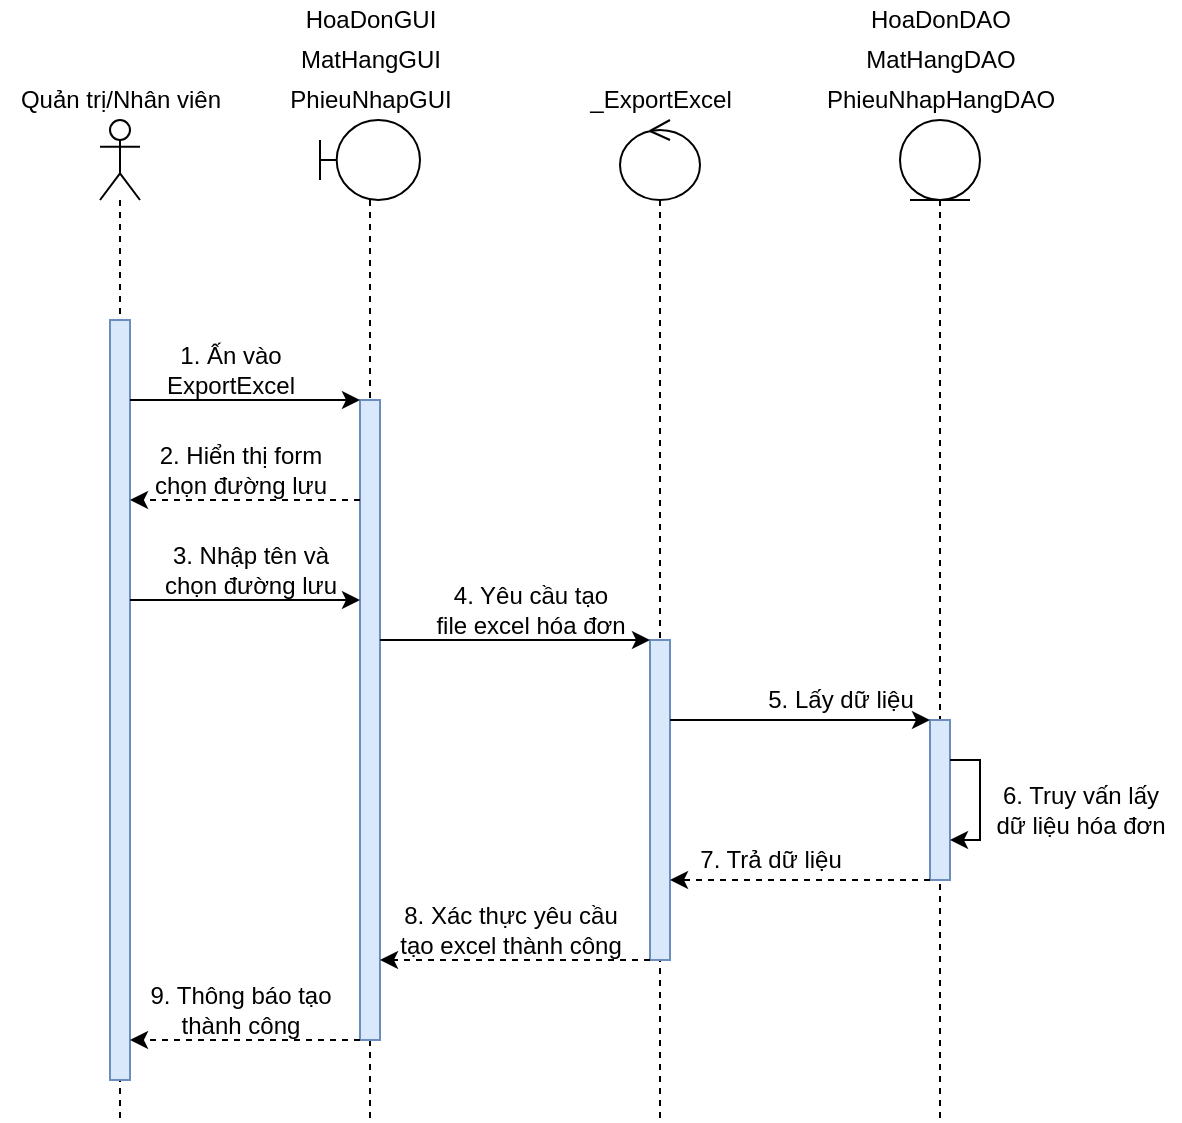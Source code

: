 <mxfile version="16.5.1" type="device"><diagram id="u0hKsZXPfIuquh2E1AJ1" name="Page-1"><mxGraphModel dx="1237" dy="785" grid="1" gridSize="10" guides="1" tooltips="1" connect="1" arrows="1" fold="1" page="1" pageScale="1" pageWidth="850" pageHeight="1100" math="0" shadow="0"><root><mxCell id="0"/><mxCell id="1" parent="0"/><mxCell id="A-lhP_jX5dhsgdvvIa4i-1" value="" style="shape=umlLifeline;participant=umlActor;perimeter=lifelinePerimeter;whiteSpace=wrap;html=1;container=1;collapsible=0;recursiveResize=0;verticalAlign=top;spacingTop=36;outlineConnect=0;" parent="1" vertex="1"><mxGeometry x="190" y="330" width="20" height="500" as="geometry"/></mxCell><mxCell id="tQYRlzlydTpwlosbE_eG-2" value="" style="html=1;points=[];perimeter=orthogonalPerimeter;fillColor=#dae8fc;strokeColor=#6c8ebf;" vertex="1" parent="A-lhP_jX5dhsgdvvIa4i-1"><mxGeometry x="5" y="100" width="10" height="380" as="geometry"/></mxCell><mxCell id="A-lhP_jX5dhsgdvvIa4i-2" value="" style="shape=umlLifeline;participant=umlBoundary;perimeter=lifelinePerimeter;whiteSpace=wrap;html=1;container=1;collapsible=0;recursiveResize=0;verticalAlign=top;spacingTop=36;outlineConnect=0;" parent="1" vertex="1"><mxGeometry x="300" y="330" width="50" height="500" as="geometry"/></mxCell><mxCell id="tQYRlzlydTpwlosbE_eG-3" value="" style="html=1;points=[];perimeter=orthogonalPerimeter;fillColor=#dae8fc;strokeColor=#6c8ebf;" vertex="1" parent="A-lhP_jX5dhsgdvvIa4i-2"><mxGeometry x="20" y="140" width="10" height="320" as="geometry"/></mxCell><mxCell id="A-lhP_jX5dhsgdvvIa4i-5" value="" style="shape=umlLifeline;participant=umlEntity;perimeter=lifelinePerimeter;whiteSpace=wrap;html=1;container=1;collapsible=0;recursiveResize=0;verticalAlign=top;spacingTop=36;outlineConnect=0;" parent="1" vertex="1"><mxGeometry x="590" y="330" width="40" height="500" as="geometry"/></mxCell><mxCell id="tQYRlzlydTpwlosbE_eG-9" value="" style="html=1;points=[];perimeter=orthogonalPerimeter;fillColor=#dae8fc;strokeColor=#6c8ebf;" vertex="1" parent="A-lhP_jX5dhsgdvvIa4i-5"><mxGeometry x="15" y="300" width="10" height="80" as="geometry"/></mxCell><mxCell id="tQYRlzlydTpwlosbE_eG-24" style="edgeStyle=orthogonalEdgeStyle;rounded=0;orthogonalLoop=1;jettySize=auto;html=1;" edge="1" parent="A-lhP_jX5dhsgdvvIa4i-5" source="tQYRlzlydTpwlosbE_eG-9" target="tQYRlzlydTpwlosbE_eG-9"><mxGeometry relative="1" as="geometry"><Array as="points"><mxPoint x="40" y="320"/></Array></mxGeometry></mxCell><mxCell id="A-lhP_jX5dhsgdvvIa4i-6" value="" style="shape=umlLifeline;participant=umlControl;perimeter=lifelinePerimeter;whiteSpace=wrap;html=1;container=1;collapsible=0;recursiveResize=0;verticalAlign=top;spacingTop=36;outlineConnect=0;" parent="1" vertex="1"><mxGeometry x="450" y="330" width="40" height="500" as="geometry"/></mxCell><mxCell id="tQYRlzlydTpwlosbE_eG-6" value="" style="html=1;points=[];perimeter=orthogonalPerimeter;fillColor=#dae8fc;strokeColor=#6c8ebf;" vertex="1" parent="A-lhP_jX5dhsgdvvIa4i-6"><mxGeometry x="15" y="260" width="10" height="160" as="geometry"/></mxCell><mxCell id="A-lhP_jX5dhsgdvvIa4i-9" value="Quản trị/Nhân viên" style="text;html=1;align=center;verticalAlign=middle;resizable=0;points=[];autosize=1;strokeColor=none;fillColor=none;" parent="1" vertex="1"><mxGeometry x="140" y="310" width="120" height="20" as="geometry"/></mxCell><mxCell id="A-lhP_jX5dhsgdvvIa4i-12" value="HoaDonGUI" style="text;html=1;align=center;verticalAlign=middle;resizable=0;points=[];autosize=1;strokeColor=none;fillColor=none;" parent="1" vertex="1"><mxGeometry x="285" y="270" width="80" height="20" as="geometry"/></mxCell><mxCell id="A-lhP_jX5dhsgdvvIa4i-13" value="MatHangGUI" style="text;html=1;align=center;verticalAlign=middle;resizable=0;points=[];autosize=1;strokeColor=none;fillColor=none;" parent="1" vertex="1"><mxGeometry x="280" y="290" width="90" height="20" as="geometry"/></mxCell><mxCell id="A-lhP_jX5dhsgdvvIa4i-14" value="PhieuNhapGUI" style="text;html=1;align=center;verticalAlign=middle;resizable=0;points=[];autosize=1;strokeColor=none;fillColor=none;" parent="1" vertex="1"><mxGeometry x="275" y="310" width="100" height="20" as="geometry"/></mxCell><mxCell id="A-lhP_jX5dhsgdvvIa4i-15" value="_ExportExcel" style="text;html=1;align=center;verticalAlign=middle;resizable=0;points=[];autosize=1;strokeColor=none;fillColor=none;" parent="1" vertex="1"><mxGeometry x="425" y="310" width="90" height="20" as="geometry"/></mxCell><mxCell id="A-lhP_jX5dhsgdvvIa4i-16" value="HoaDonDAO" style="text;html=1;align=center;verticalAlign=middle;resizable=0;points=[];autosize=1;strokeColor=none;fillColor=none;" parent="1" vertex="1"><mxGeometry x="565" y="270" width="90" height="20" as="geometry"/></mxCell><mxCell id="A-lhP_jX5dhsgdvvIa4i-17" value="MatHangDAO" style="text;html=1;align=center;verticalAlign=middle;resizable=0;points=[];autosize=1;strokeColor=none;fillColor=none;" parent="1" vertex="1"><mxGeometry x="565" y="290" width="90" height="20" as="geometry"/></mxCell><mxCell id="A-lhP_jX5dhsgdvvIa4i-18" value="PhieuNhapHangDAO" style="text;html=1;align=center;verticalAlign=middle;resizable=0;points=[];autosize=1;strokeColor=none;fillColor=none;" parent="1" vertex="1"><mxGeometry x="545" y="310" width="130" height="20" as="geometry"/></mxCell><mxCell id="tQYRlzlydTpwlosbE_eG-4" style="edgeStyle=orthogonalEdgeStyle;rounded=0;orthogonalLoop=1;jettySize=auto;html=1;" edge="1" parent="1" source="tQYRlzlydTpwlosbE_eG-2" target="tQYRlzlydTpwlosbE_eG-3"><mxGeometry relative="1" as="geometry"><Array as="points"><mxPoint x="260" y="470"/><mxPoint x="260" y="470"/></Array></mxGeometry></mxCell><mxCell id="tQYRlzlydTpwlosbE_eG-5" value="1. Ấn vào &lt;br&gt;ExportExcel" style="text;html=1;align=center;verticalAlign=middle;resizable=0;points=[];autosize=1;strokeColor=none;fillColor=none;" vertex="1" parent="1"><mxGeometry x="215" y="440" width="80" height="30" as="geometry"/></mxCell><mxCell id="tQYRlzlydTpwlosbE_eG-7" style="edgeStyle=orthogonalEdgeStyle;rounded=0;orthogonalLoop=1;jettySize=auto;html=1;" edge="1" parent="1" source="tQYRlzlydTpwlosbE_eG-3" target="tQYRlzlydTpwlosbE_eG-6"><mxGeometry relative="1" as="geometry"><Array as="points"><mxPoint x="400" y="590"/><mxPoint x="400" y="590"/></Array></mxGeometry></mxCell><mxCell id="tQYRlzlydTpwlosbE_eG-8" value="4. Yêu cầu tạo&lt;br&gt;file excel hóa đơn" style="text;html=1;align=center;verticalAlign=middle;resizable=0;points=[];autosize=1;strokeColor=none;fillColor=none;" vertex="1" parent="1"><mxGeometry x="350" y="560" width="110" height="30" as="geometry"/></mxCell><mxCell id="tQYRlzlydTpwlosbE_eG-11" value="6. Truy vấn lấy&lt;br&gt;dữ liệu hóa đơn" style="text;html=1;align=center;verticalAlign=middle;resizable=0;points=[];autosize=1;strokeColor=none;fillColor=none;" vertex="1" parent="1"><mxGeometry x="630" y="660" width="100" height="30" as="geometry"/></mxCell><mxCell id="tQYRlzlydTpwlosbE_eG-12" style="edgeStyle=orthogonalEdgeStyle;rounded=0;orthogonalLoop=1;jettySize=auto;html=1;" edge="1" parent="1" source="tQYRlzlydTpwlosbE_eG-6" target="tQYRlzlydTpwlosbE_eG-9"><mxGeometry relative="1" as="geometry"><Array as="points"><mxPoint x="530" y="630"/><mxPoint x="530" y="630"/></Array></mxGeometry></mxCell><mxCell id="tQYRlzlydTpwlosbE_eG-13" value="5. Lấy dữ liệu" style="text;html=1;align=center;verticalAlign=middle;resizable=0;points=[];autosize=1;strokeColor=none;fillColor=none;" vertex="1" parent="1"><mxGeometry x="515" y="610" width="90" height="20" as="geometry"/></mxCell><mxCell id="tQYRlzlydTpwlosbE_eG-14" style="edgeStyle=orthogonalEdgeStyle;rounded=0;orthogonalLoop=1;jettySize=auto;html=1;dashed=1;" edge="1" parent="1" source="tQYRlzlydTpwlosbE_eG-9" target="tQYRlzlydTpwlosbE_eG-6"><mxGeometry relative="1" as="geometry"><Array as="points"><mxPoint x="550" y="710"/><mxPoint x="550" y="710"/></Array></mxGeometry></mxCell><mxCell id="tQYRlzlydTpwlosbE_eG-15" value="7. Trả dữ liệu" style="text;html=1;align=center;verticalAlign=middle;resizable=0;points=[];autosize=1;strokeColor=none;fillColor=none;" vertex="1" parent="1"><mxGeometry x="480" y="690" width="90" height="20" as="geometry"/></mxCell><mxCell id="tQYRlzlydTpwlosbE_eG-17" style="edgeStyle=orthogonalEdgeStyle;rounded=0;orthogonalLoop=1;jettySize=auto;html=1;dashed=1;" edge="1" parent="1" source="tQYRlzlydTpwlosbE_eG-6" target="tQYRlzlydTpwlosbE_eG-3"><mxGeometry relative="1" as="geometry"><Array as="points"><mxPoint x="410" y="750"/><mxPoint x="410" y="750"/></Array></mxGeometry></mxCell><mxCell id="tQYRlzlydTpwlosbE_eG-18" style="edgeStyle=orthogonalEdgeStyle;rounded=0;orthogonalLoop=1;jettySize=auto;html=1;dashed=1;" edge="1" parent="1" source="tQYRlzlydTpwlosbE_eG-3" target="tQYRlzlydTpwlosbE_eG-2"><mxGeometry relative="1" as="geometry"><Array as="points"><mxPoint x="270" y="520"/><mxPoint x="270" y="520"/></Array></mxGeometry></mxCell><mxCell id="tQYRlzlydTpwlosbE_eG-19" value="2. Hiển thị form&lt;br&gt;chọn đường lưu" style="text;html=1;align=center;verticalAlign=middle;resizable=0;points=[];autosize=1;strokeColor=none;fillColor=none;" vertex="1" parent="1"><mxGeometry x="210" y="490" width="100" height="30" as="geometry"/></mxCell><mxCell id="tQYRlzlydTpwlosbE_eG-21" style="edgeStyle=orthogonalEdgeStyle;rounded=0;orthogonalLoop=1;jettySize=auto;html=1;" edge="1" parent="1" source="tQYRlzlydTpwlosbE_eG-2" target="tQYRlzlydTpwlosbE_eG-3"><mxGeometry relative="1" as="geometry"><Array as="points"><mxPoint x="270" y="570"/><mxPoint x="270" y="570"/></Array></mxGeometry></mxCell><mxCell id="tQYRlzlydTpwlosbE_eG-22" value="3. Nhập tên và&lt;br&gt;chọn đường lưu" style="text;html=1;align=center;verticalAlign=middle;resizable=0;points=[];autosize=1;strokeColor=none;fillColor=none;" vertex="1" parent="1"><mxGeometry x="215" y="540" width="100" height="30" as="geometry"/></mxCell><mxCell id="tQYRlzlydTpwlosbE_eG-25" value="8. Xác thực yêu cầu&lt;br&gt;tạo excel thành công" style="text;html=1;align=center;verticalAlign=middle;resizable=0;points=[];autosize=1;strokeColor=none;fillColor=none;" vertex="1" parent="1"><mxGeometry x="330" y="720" width="130" height="30" as="geometry"/></mxCell><mxCell id="tQYRlzlydTpwlosbE_eG-26" style="edgeStyle=orthogonalEdgeStyle;rounded=0;orthogonalLoop=1;jettySize=auto;html=1;dashed=1;" edge="1" parent="1" source="tQYRlzlydTpwlosbE_eG-3" target="tQYRlzlydTpwlosbE_eG-2"><mxGeometry relative="1" as="geometry"><Array as="points"><mxPoint x="290" y="790"/><mxPoint x="290" y="790"/></Array></mxGeometry></mxCell><mxCell id="tQYRlzlydTpwlosbE_eG-27" value="9. Thông báo tạo &lt;br&gt;thành công" style="text;html=1;align=center;verticalAlign=middle;resizable=0;points=[];autosize=1;strokeColor=none;fillColor=none;" vertex="1" parent="1"><mxGeometry x="205" y="760" width="110" height="30" as="geometry"/></mxCell></root></mxGraphModel></diagram></mxfile>